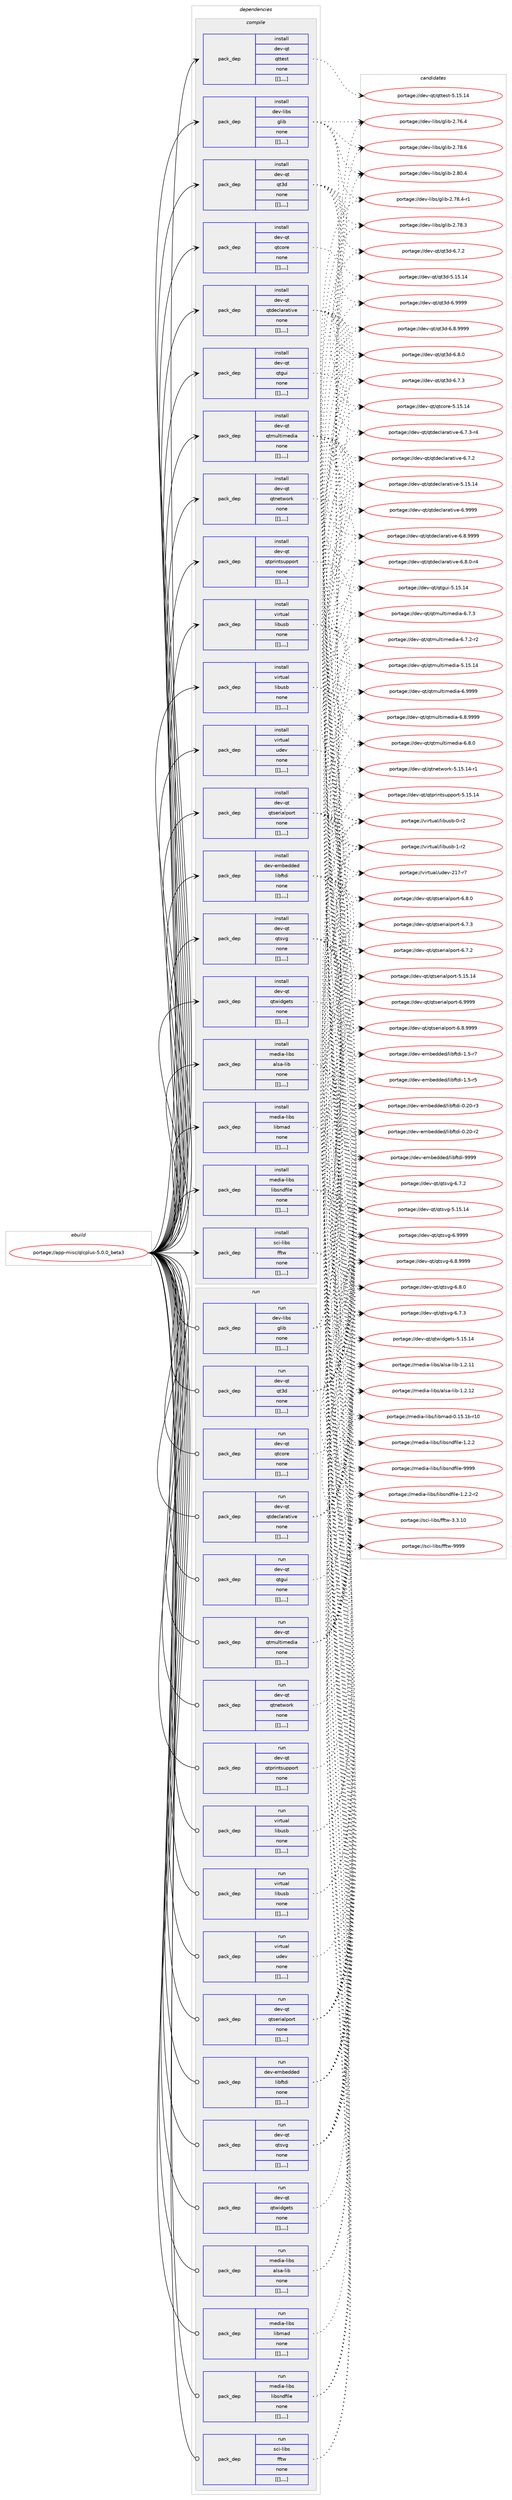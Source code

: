 digraph prolog {

# *************
# Graph options
# *************

newrank=true;
concentrate=true;
compound=true;
graph [rankdir=LR,fontname=Helvetica,fontsize=10,ranksep=1.5];#, ranksep=2.5, nodesep=0.2];
edge  [arrowhead=vee];
node  [fontname=Helvetica,fontsize=10];

# **********
# The ebuild
# **********

subgraph cluster_leftcol {
color=gray;
label=<<i>ebuild</i>>;
id [label="portage://app-misc/qlcplus-5.0.0_beta3", color=red, width=4, href="../app-misc/qlcplus-5.0.0_beta3.svg"];
}

# ****************
# The dependencies
# ****************

subgraph cluster_midcol {
color=gray;
label=<<i>dependencies</i>>;
subgraph cluster_compile {
fillcolor="#eeeeee";
style=filled;
label=<<i>compile</i>>;
subgraph pack31933 {
dependency46145 [label=<<TABLE BORDER="0" CELLBORDER="1" CELLSPACING="0" CELLPADDING="4" WIDTH="220"><TR><TD ROWSPAN="6" CELLPADDING="30">pack_dep</TD></TR><TR><TD WIDTH="110">install</TD></TR><TR><TD>dev-embedded</TD></TR><TR><TD>libftdi</TD></TR><TR><TD>none</TD></TR><TR><TD>[[],,,,]</TD></TR></TABLE>>, shape=none, color=blue];
}
id:e -> dependency46145:w [weight=20,style="solid",arrowhead="vee"];
subgraph pack32013 {
dependency46228 [label=<<TABLE BORDER="0" CELLBORDER="1" CELLSPACING="0" CELLPADDING="4" WIDTH="220"><TR><TD ROWSPAN="6" CELLPADDING="30">pack_dep</TD></TR><TR><TD WIDTH="110">install</TD></TR><TR><TD>dev-libs</TD></TR><TR><TD>glib</TD></TR><TR><TD>none</TD></TR><TR><TD>[[],,,,]</TD></TR></TABLE>>, shape=none, color=blue];
}
id:e -> dependency46228:w [weight=20,style="solid",arrowhead="vee"];
subgraph pack32019 {
dependency46248 [label=<<TABLE BORDER="0" CELLBORDER="1" CELLSPACING="0" CELLPADDING="4" WIDTH="220"><TR><TD ROWSPAN="6" CELLPADDING="30">pack_dep</TD></TR><TR><TD WIDTH="110">install</TD></TR><TR><TD>dev-qt</TD></TR><TR><TD>qt3d</TD></TR><TR><TD>none</TD></TR><TR><TD>[[],,,,]</TD></TR></TABLE>>, shape=none, color=blue];
}
id:e -> dependency46248:w [weight=20,style="solid",arrowhead="vee"];
subgraph pack32033 {
dependency46274 [label=<<TABLE BORDER="0" CELLBORDER="1" CELLSPACING="0" CELLPADDING="4" WIDTH="220"><TR><TD ROWSPAN="6" CELLPADDING="30">pack_dep</TD></TR><TR><TD WIDTH="110">install</TD></TR><TR><TD>dev-qt</TD></TR><TR><TD>qtcore</TD></TR><TR><TD>none</TD></TR><TR><TD>[[],,,,]</TD></TR></TABLE>>, shape=none, color=blue];
}
id:e -> dependency46274:w [weight=20,style="solid",arrowhead="vee"];
subgraph pack32058 {
dependency46297 [label=<<TABLE BORDER="0" CELLBORDER="1" CELLSPACING="0" CELLPADDING="4" WIDTH="220"><TR><TD ROWSPAN="6" CELLPADDING="30">pack_dep</TD></TR><TR><TD WIDTH="110">install</TD></TR><TR><TD>dev-qt</TD></TR><TR><TD>qtdeclarative</TD></TR><TR><TD>none</TD></TR><TR><TD>[[],,,,]</TD></TR></TABLE>>, shape=none, color=blue];
}
id:e -> dependency46297:w [weight=20,style="solid",arrowhead="vee"];
subgraph pack32070 {
dependency46301 [label=<<TABLE BORDER="0" CELLBORDER="1" CELLSPACING="0" CELLPADDING="4" WIDTH="220"><TR><TD ROWSPAN="6" CELLPADDING="30">pack_dep</TD></TR><TR><TD WIDTH="110">install</TD></TR><TR><TD>dev-qt</TD></TR><TR><TD>qtgui</TD></TR><TR><TD>none</TD></TR><TR><TD>[[],,,,]</TD></TR></TABLE>>, shape=none, color=blue];
}
id:e -> dependency46301:w [weight=20,style="solid",arrowhead="vee"];
subgraph pack32117 {
dependency46381 [label=<<TABLE BORDER="0" CELLBORDER="1" CELLSPACING="0" CELLPADDING="4" WIDTH="220"><TR><TD ROWSPAN="6" CELLPADDING="30">pack_dep</TD></TR><TR><TD WIDTH="110">install</TD></TR><TR><TD>dev-qt</TD></TR><TR><TD>qtmultimedia</TD></TR><TR><TD>none</TD></TR><TR><TD>[[],,,,]</TD></TR></TABLE>>, shape=none, color=blue];
}
id:e -> dependency46381:w [weight=20,style="solid",arrowhead="vee"];
subgraph pack32137 {
dependency46401 [label=<<TABLE BORDER="0" CELLBORDER="1" CELLSPACING="0" CELLPADDING="4" WIDTH="220"><TR><TD ROWSPAN="6" CELLPADDING="30">pack_dep</TD></TR><TR><TD WIDTH="110">install</TD></TR><TR><TD>dev-qt</TD></TR><TR><TD>qtnetwork</TD></TR><TR><TD>none</TD></TR><TR><TD>[[],,,,]</TD></TR></TABLE>>, shape=none, color=blue];
}
id:e -> dependency46401:w [weight=20,style="solid",arrowhead="vee"];
subgraph pack32139 {
dependency46438 [label=<<TABLE BORDER="0" CELLBORDER="1" CELLSPACING="0" CELLPADDING="4" WIDTH="220"><TR><TD ROWSPAN="6" CELLPADDING="30">pack_dep</TD></TR><TR><TD WIDTH="110">install</TD></TR><TR><TD>dev-qt</TD></TR><TR><TD>qtprintsupport</TD></TR><TR><TD>none</TD></TR><TR><TD>[[],,,,]</TD></TR></TABLE>>, shape=none, color=blue];
}
id:e -> dependency46438:w [weight=20,style="solid",arrowhead="vee"];
subgraph pack32174 {
dependency46482 [label=<<TABLE BORDER="0" CELLBORDER="1" CELLSPACING="0" CELLPADDING="4" WIDTH="220"><TR><TD ROWSPAN="6" CELLPADDING="30">pack_dep</TD></TR><TR><TD WIDTH="110">install</TD></TR><TR><TD>dev-qt</TD></TR><TR><TD>qtserialport</TD></TR><TR><TD>none</TD></TR><TR><TD>[[],,,,]</TD></TR></TABLE>>, shape=none, color=blue];
}
id:e -> dependency46482:w [weight=20,style="solid",arrowhead="vee"];
subgraph pack32211 {
dependency46504 [label=<<TABLE BORDER="0" CELLBORDER="1" CELLSPACING="0" CELLPADDING="4" WIDTH="220"><TR><TD ROWSPAN="6" CELLPADDING="30">pack_dep</TD></TR><TR><TD WIDTH="110">install</TD></TR><TR><TD>dev-qt</TD></TR><TR><TD>qtsvg</TD></TR><TR><TD>none</TD></TR><TR><TD>[[],,,,]</TD></TR></TABLE>>, shape=none, color=blue];
}
id:e -> dependency46504:w [weight=20,style="solid",arrowhead="vee"];
subgraph pack32214 {
dependency46526 [label=<<TABLE BORDER="0" CELLBORDER="1" CELLSPACING="0" CELLPADDING="4" WIDTH="220"><TR><TD ROWSPAN="6" CELLPADDING="30">pack_dep</TD></TR><TR><TD WIDTH="110">install</TD></TR><TR><TD>dev-qt</TD></TR><TR><TD>qttest</TD></TR><TR><TD>none</TD></TR><TR><TD>[[],,,,]</TD></TR></TABLE>>, shape=none, color=blue];
}
id:e -> dependency46526:w [weight=20,style="solid",arrowhead="vee"];
subgraph pack32225 {
dependency46530 [label=<<TABLE BORDER="0" CELLBORDER="1" CELLSPACING="0" CELLPADDING="4" WIDTH="220"><TR><TD ROWSPAN="6" CELLPADDING="30">pack_dep</TD></TR><TR><TD WIDTH="110">install</TD></TR><TR><TD>dev-qt</TD></TR><TR><TD>qtwidgets</TD></TR><TR><TD>none</TD></TR><TR><TD>[[],,,,]</TD></TR></TABLE>>, shape=none, color=blue];
}
id:e -> dependency46530:w [weight=20,style="solid",arrowhead="vee"];
subgraph pack32243 {
dependency46553 [label=<<TABLE BORDER="0" CELLBORDER="1" CELLSPACING="0" CELLPADDING="4" WIDTH="220"><TR><TD ROWSPAN="6" CELLPADDING="30">pack_dep</TD></TR><TR><TD WIDTH="110">install</TD></TR><TR><TD>media-libs</TD></TR><TR><TD>alsa-lib</TD></TR><TR><TD>none</TD></TR><TR><TD>[[],,,,]</TD></TR></TABLE>>, shape=none, color=blue];
}
id:e -> dependency46553:w [weight=20,style="solid",arrowhead="vee"];
subgraph pack32245 {
dependency46572 [label=<<TABLE BORDER="0" CELLBORDER="1" CELLSPACING="0" CELLPADDING="4" WIDTH="220"><TR><TD ROWSPAN="6" CELLPADDING="30">pack_dep</TD></TR><TR><TD WIDTH="110">install</TD></TR><TR><TD>media-libs</TD></TR><TR><TD>libmad</TD></TR><TR><TD>none</TD></TR><TR><TD>[[],,,,]</TD></TR></TABLE>>, shape=none, color=blue];
}
id:e -> dependency46572:w [weight=20,style="solid",arrowhead="vee"];
subgraph pack32263 {
dependency46577 [label=<<TABLE BORDER="0" CELLBORDER="1" CELLSPACING="0" CELLPADDING="4" WIDTH="220"><TR><TD ROWSPAN="6" CELLPADDING="30">pack_dep</TD></TR><TR><TD WIDTH="110">install</TD></TR><TR><TD>media-libs</TD></TR><TR><TD>libsndfile</TD></TR><TR><TD>none</TD></TR><TR><TD>[[],,,,]</TD></TR></TABLE>>, shape=none, color=blue];
}
id:e -> dependency46577:w [weight=20,style="solid",arrowhead="vee"];
subgraph pack32265 {
dependency46581 [label=<<TABLE BORDER="0" CELLBORDER="1" CELLSPACING="0" CELLPADDING="4" WIDTH="220"><TR><TD ROWSPAN="6" CELLPADDING="30">pack_dep</TD></TR><TR><TD WIDTH="110">install</TD></TR><TR><TD>sci-libs</TD></TR><TR><TD>fftw</TD></TR><TR><TD>none</TD></TR><TR><TD>[[],,,,]</TD></TR></TABLE>>, shape=none, color=blue];
}
id:e -> dependency46581:w [weight=20,style="solid",arrowhead="vee"];
subgraph pack32268 {
dependency46619 [label=<<TABLE BORDER="0" CELLBORDER="1" CELLSPACING="0" CELLPADDING="4" WIDTH="220"><TR><TD ROWSPAN="6" CELLPADDING="30">pack_dep</TD></TR><TR><TD WIDTH="110">install</TD></TR><TR><TD>virtual</TD></TR><TR><TD>libusb</TD></TR><TR><TD>none</TD></TR><TR><TD>[[],,,,]</TD></TR></TABLE>>, shape=none, color=blue];
}
id:e -> dependency46619:w [weight=20,style="solid",arrowhead="vee"];
subgraph pack32298 {
dependency46647 [label=<<TABLE BORDER="0" CELLBORDER="1" CELLSPACING="0" CELLPADDING="4" WIDTH="220"><TR><TD ROWSPAN="6" CELLPADDING="30">pack_dep</TD></TR><TR><TD WIDTH="110">install</TD></TR><TR><TD>virtual</TD></TR><TR><TD>libusb</TD></TR><TR><TD>none</TD></TR><TR><TD>[[],,,,]</TD></TR></TABLE>>, shape=none, color=blue];
}
id:e -> dependency46647:w [weight=20,style="solid",arrowhead="vee"];
subgraph pack32314 {
dependency46673 [label=<<TABLE BORDER="0" CELLBORDER="1" CELLSPACING="0" CELLPADDING="4" WIDTH="220"><TR><TD ROWSPAN="6" CELLPADDING="30">pack_dep</TD></TR><TR><TD WIDTH="110">install</TD></TR><TR><TD>virtual</TD></TR><TR><TD>udev</TD></TR><TR><TD>none</TD></TR><TR><TD>[[],,,,]</TD></TR></TABLE>>, shape=none, color=blue];
}
id:e -> dependency46673:w [weight=20,style="solid",arrowhead="vee"];
}
subgraph cluster_compileandrun {
fillcolor="#eeeeee";
style=filled;
label=<<i>compile and run</i>>;
}
subgraph cluster_run {
fillcolor="#eeeeee";
style=filled;
label=<<i>run</i>>;
subgraph pack32331 {
dependency46677 [label=<<TABLE BORDER="0" CELLBORDER="1" CELLSPACING="0" CELLPADDING="4" WIDTH="220"><TR><TD ROWSPAN="6" CELLPADDING="30">pack_dep</TD></TR><TR><TD WIDTH="110">run</TD></TR><TR><TD>dev-embedded</TD></TR><TR><TD>libftdi</TD></TR><TR><TD>none</TD></TR><TR><TD>[[],,,,]</TD></TR></TABLE>>, shape=none, color=blue];
}
id:e -> dependency46677:w [weight=20,style="solid",arrowhead="odot"];
subgraph pack32334 {
dependency46681 [label=<<TABLE BORDER="0" CELLBORDER="1" CELLSPACING="0" CELLPADDING="4" WIDTH="220"><TR><TD ROWSPAN="6" CELLPADDING="30">pack_dep</TD></TR><TR><TD WIDTH="110">run</TD></TR><TR><TD>dev-libs</TD></TR><TR><TD>glib</TD></TR><TR><TD>none</TD></TR><TR><TD>[[],,,,]</TD></TR></TABLE>>, shape=none, color=blue];
}
id:e -> dependency46681:w [weight=20,style="solid",arrowhead="odot"];
subgraph pack32337 {
dependency46712 [label=<<TABLE BORDER="0" CELLBORDER="1" CELLSPACING="0" CELLPADDING="4" WIDTH="220"><TR><TD ROWSPAN="6" CELLPADDING="30">pack_dep</TD></TR><TR><TD WIDTH="110">run</TD></TR><TR><TD>dev-qt</TD></TR><TR><TD>qt3d</TD></TR><TR><TD>none</TD></TR><TR><TD>[[],,,,]</TD></TR></TABLE>>, shape=none, color=blue];
}
id:e -> dependency46712:w [weight=20,style="solid",arrowhead="odot"];
subgraph pack32374 {
dependency46736 [label=<<TABLE BORDER="0" CELLBORDER="1" CELLSPACING="0" CELLPADDING="4" WIDTH="220"><TR><TD ROWSPAN="6" CELLPADDING="30">pack_dep</TD></TR><TR><TD WIDTH="110">run</TD></TR><TR><TD>dev-qt</TD></TR><TR><TD>qtcore</TD></TR><TR><TD>none</TD></TR><TR><TD>[[],,,,]</TD></TR></TABLE>>, shape=none, color=blue];
}
id:e -> dependency46736:w [weight=20,style="solid",arrowhead="odot"];
subgraph pack32378 {
dependency46777 [label=<<TABLE BORDER="0" CELLBORDER="1" CELLSPACING="0" CELLPADDING="4" WIDTH="220"><TR><TD ROWSPAN="6" CELLPADDING="30">pack_dep</TD></TR><TR><TD WIDTH="110">run</TD></TR><TR><TD>dev-qt</TD></TR><TR><TD>qtdeclarative</TD></TR><TR><TD>none</TD></TR><TR><TD>[[],,,,]</TD></TR></TABLE>>, shape=none, color=blue];
}
id:e -> dependency46777:w [weight=20,style="solid",arrowhead="odot"];
subgraph pack32428 {
dependency46812 [label=<<TABLE BORDER="0" CELLBORDER="1" CELLSPACING="0" CELLPADDING="4" WIDTH="220"><TR><TD ROWSPAN="6" CELLPADDING="30">pack_dep</TD></TR><TR><TD WIDTH="110">run</TD></TR><TR><TD>dev-qt</TD></TR><TR><TD>qtgui</TD></TR><TR><TD>none</TD></TR><TR><TD>[[],,,,]</TD></TR></TABLE>>, shape=none, color=blue];
}
id:e -> dependency46812:w [weight=20,style="solid",arrowhead="odot"];
subgraph pack32435 {
dependency46819 [label=<<TABLE BORDER="0" CELLBORDER="1" CELLSPACING="0" CELLPADDING="4" WIDTH="220"><TR><TD ROWSPAN="6" CELLPADDING="30">pack_dep</TD></TR><TR><TD WIDTH="110">run</TD></TR><TR><TD>dev-qt</TD></TR><TR><TD>qtmultimedia</TD></TR><TR><TD>none</TD></TR><TR><TD>[[],,,,]</TD></TR></TABLE>>, shape=none, color=blue];
}
id:e -> dependency46819:w [weight=20,style="solid",arrowhead="odot"];
subgraph pack32489 {
dependency46897 [label=<<TABLE BORDER="0" CELLBORDER="1" CELLSPACING="0" CELLPADDING="4" WIDTH="220"><TR><TD ROWSPAN="6" CELLPADDING="30">pack_dep</TD></TR><TR><TD WIDTH="110">run</TD></TR><TR><TD>dev-qt</TD></TR><TR><TD>qtnetwork</TD></TR><TR><TD>none</TD></TR><TR><TD>[[],,,,]</TD></TR></TABLE>>, shape=none, color=blue];
}
id:e -> dependency46897:w [weight=20,style="solid",arrowhead="odot"];
subgraph pack32517 {
dependency46955 [label=<<TABLE BORDER="0" CELLBORDER="1" CELLSPACING="0" CELLPADDING="4" WIDTH="220"><TR><TD ROWSPAN="6" CELLPADDING="30">pack_dep</TD></TR><TR><TD WIDTH="110">run</TD></TR><TR><TD>dev-qt</TD></TR><TR><TD>qtprintsupport</TD></TR><TR><TD>none</TD></TR><TR><TD>[[],,,,]</TD></TR></TABLE>>, shape=none, color=blue];
}
id:e -> dependency46955:w [weight=20,style="solid",arrowhead="odot"];
subgraph pack32551 {
dependency46983 [label=<<TABLE BORDER="0" CELLBORDER="1" CELLSPACING="0" CELLPADDING="4" WIDTH="220"><TR><TD ROWSPAN="6" CELLPADDING="30">pack_dep</TD></TR><TR><TD WIDTH="110">run</TD></TR><TR><TD>dev-qt</TD></TR><TR><TD>qtserialport</TD></TR><TR><TD>none</TD></TR><TR><TD>[[],,,,]</TD></TR></TABLE>>, shape=none, color=blue];
}
id:e -> dependency46983:w [weight=20,style="solid",arrowhead="odot"];
subgraph pack32555 {
dependency47024 [label=<<TABLE BORDER="0" CELLBORDER="1" CELLSPACING="0" CELLPADDING="4" WIDTH="220"><TR><TD ROWSPAN="6" CELLPADDING="30">pack_dep</TD></TR><TR><TD WIDTH="110">run</TD></TR><TR><TD>dev-qt</TD></TR><TR><TD>qtsvg</TD></TR><TR><TD>none</TD></TR><TR><TD>[[],,,,]</TD></TR></TABLE>>, shape=none, color=blue];
}
id:e -> dependency47024:w [weight=20,style="solid",arrowhead="odot"];
subgraph pack32593 {
dependency47047 [label=<<TABLE BORDER="0" CELLBORDER="1" CELLSPACING="0" CELLPADDING="4" WIDTH="220"><TR><TD ROWSPAN="6" CELLPADDING="30">pack_dep</TD></TR><TR><TD WIDTH="110">run</TD></TR><TR><TD>dev-qt</TD></TR><TR><TD>qtwidgets</TD></TR><TR><TD>none</TD></TR><TR><TD>[[],,,,]</TD></TR></TABLE>>, shape=none, color=blue];
}
id:e -> dependency47047:w [weight=20,style="solid",arrowhead="odot"];
subgraph pack32595 {
dependency47049 [label=<<TABLE BORDER="0" CELLBORDER="1" CELLSPACING="0" CELLPADDING="4" WIDTH="220"><TR><TD ROWSPAN="6" CELLPADDING="30">pack_dep</TD></TR><TR><TD WIDTH="110">run</TD></TR><TR><TD>media-libs</TD></TR><TR><TD>alsa-lib</TD></TR><TR><TD>none</TD></TR><TR><TD>[[],,,,]</TD></TR></TABLE>>, shape=none, color=blue];
}
id:e -> dependency47049:w [weight=20,style="solid",arrowhead="odot"];
subgraph pack32596 {
dependency47052 [label=<<TABLE BORDER="0" CELLBORDER="1" CELLSPACING="0" CELLPADDING="4" WIDTH="220"><TR><TD ROWSPAN="6" CELLPADDING="30">pack_dep</TD></TR><TR><TD WIDTH="110">run</TD></TR><TR><TD>media-libs</TD></TR><TR><TD>libmad</TD></TR><TR><TD>none</TD></TR><TR><TD>[[],,,,]</TD></TR></TABLE>>, shape=none, color=blue];
}
id:e -> dependency47052:w [weight=20,style="solid",arrowhead="odot"];
subgraph pack32608 {
dependency47065 [label=<<TABLE BORDER="0" CELLBORDER="1" CELLSPACING="0" CELLPADDING="4" WIDTH="220"><TR><TD ROWSPAN="6" CELLPADDING="30">pack_dep</TD></TR><TR><TD WIDTH="110">run</TD></TR><TR><TD>media-libs</TD></TR><TR><TD>libsndfile</TD></TR><TR><TD>none</TD></TR><TR><TD>[[],,,,]</TD></TR></TABLE>>, shape=none, color=blue];
}
id:e -> dependency47065:w [weight=20,style="solid",arrowhead="odot"];
subgraph pack32611 {
dependency47078 [label=<<TABLE BORDER="0" CELLBORDER="1" CELLSPACING="0" CELLPADDING="4" WIDTH="220"><TR><TD ROWSPAN="6" CELLPADDING="30">pack_dep</TD></TR><TR><TD WIDTH="110">run</TD></TR><TR><TD>sci-libs</TD></TR><TR><TD>fftw</TD></TR><TR><TD>none</TD></TR><TR><TD>[[],,,,]</TD></TR></TABLE>>, shape=none, color=blue];
}
id:e -> dependency47078:w [weight=20,style="solid",arrowhead="odot"];
subgraph pack32623 {
dependency47094 [label=<<TABLE BORDER="0" CELLBORDER="1" CELLSPACING="0" CELLPADDING="4" WIDTH="220"><TR><TD ROWSPAN="6" CELLPADDING="30">pack_dep</TD></TR><TR><TD WIDTH="110">run</TD></TR><TR><TD>virtual</TD></TR><TR><TD>libusb</TD></TR><TR><TD>none</TD></TR><TR><TD>[[],,,,]</TD></TR></TABLE>>, shape=none, color=blue];
}
id:e -> dependency47094:w [weight=20,style="solid",arrowhead="odot"];
subgraph pack32647 {
dependency47119 [label=<<TABLE BORDER="0" CELLBORDER="1" CELLSPACING="0" CELLPADDING="4" WIDTH="220"><TR><TD ROWSPAN="6" CELLPADDING="30">pack_dep</TD></TR><TR><TD WIDTH="110">run</TD></TR><TR><TD>virtual</TD></TR><TR><TD>libusb</TD></TR><TR><TD>none</TD></TR><TR><TD>[[],,,,]</TD></TR></TABLE>>, shape=none, color=blue];
}
id:e -> dependency47119:w [weight=20,style="solid",arrowhead="odot"];
subgraph pack32684 {
dependency47166 [label=<<TABLE BORDER="0" CELLBORDER="1" CELLSPACING="0" CELLPADDING="4" WIDTH="220"><TR><TD ROWSPAN="6" CELLPADDING="30">pack_dep</TD></TR><TR><TD WIDTH="110">run</TD></TR><TR><TD>virtual</TD></TR><TR><TD>udev</TD></TR><TR><TD>none</TD></TR><TR><TD>[[],,,,]</TD></TR></TABLE>>, shape=none, color=blue];
}
id:e -> dependency47166:w [weight=20,style="solid",arrowhead="odot"];
}
}

# **************
# The candidates
# **************

subgraph cluster_choices {
rank=same;
color=gray;
label=<<i>candidates</i>>;

subgraph choice31415 {
color=black;
nodesep=1;
choice100101118451011099810110010010110047108105981021161001054557575757 [label="portage://dev-embedded/libftdi-9999", color=red, width=4,href="../dev-embedded/libftdi-9999.svg"];
choice10010111845101109981011001001011004710810598102116100105454946534511455 [label="portage://dev-embedded/libftdi-1.5-r7", color=red, width=4,href="../dev-embedded/libftdi-1.5-r7.svg"];
choice10010111845101109981011001001011004710810598102116100105454946534511453 [label="portage://dev-embedded/libftdi-1.5-r5", color=red, width=4,href="../dev-embedded/libftdi-1.5-r5.svg"];
choice1001011184510110998101100100101100471081059810211610010545484650484511451 [label="portage://dev-embedded/libftdi-0.20-r3", color=red, width=4,href="../dev-embedded/libftdi-0.20-r3.svg"];
choice1001011184510110998101100100101100471081059810211610010545484650484511450 [label="portage://dev-embedded/libftdi-0.20-r2", color=red, width=4,href="../dev-embedded/libftdi-0.20-r2.svg"];
dependency46145:e -> choice100101118451011099810110010010110047108105981021161001054557575757:w [style=dotted,weight="100"];
dependency46145:e -> choice10010111845101109981011001001011004710810598102116100105454946534511455:w [style=dotted,weight="100"];
dependency46145:e -> choice10010111845101109981011001001011004710810598102116100105454946534511453:w [style=dotted,weight="100"];
dependency46145:e -> choice1001011184510110998101100100101100471081059810211610010545484650484511451:w [style=dotted,weight="100"];
dependency46145:e -> choice1001011184510110998101100100101100471081059810211610010545484650484511450:w [style=dotted,weight="100"];
}
subgraph choice31509 {
color=black;
nodesep=1;
choice1001011184510810598115471031081059845504656484652 [label="portage://dev-libs/glib-2.80.4", color=red, width=4,href="../dev-libs/glib-2.80.4.svg"];
choice1001011184510810598115471031081059845504655564654 [label="portage://dev-libs/glib-2.78.6", color=red, width=4,href="../dev-libs/glib-2.78.6.svg"];
choice10010111845108105981154710310810598455046555646524511449 [label="portage://dev-libs/glib-2.78.4-r1", color=red, width=4,href="../dev-libs/glib-2.78.4-r1.svg"];
choice1001011184510810598115471031081059845504655564651 [label="portage://dev-libs/glib-2.78.3", color=red, width=4,href="../dev-libs/glib-2.78.3.svg"];
choice1001011184510810598115471031081059845504655544652 [label="portage://dev-libs/glib-2.76.4", color=red, width=4,href="../dev-libs/glib-2.76.4.svg"];
dependency46228:e -> choice1001011184510810598115471031081059845504656484652:w [style=dotted,weight="100"];
dependency46228:e -> choice1001011184510810598115471031081059845504655564654:w [style=dotted,weight="100"];
dependency46228:e -> choice10010111845108105981154710310810598455046555646524511449:w [style=dotted,weight="100"];
dependency46228:e -> choice1001011184510810598115471031081059845504655564651:w [style=dotted,weight="100"];
dependency46228:e -> choice1001011184510810598115471031081059845504655544652:w [style=dotted,weight="100"];
}
subgraph choice31527 {
color=black;
nodesep=1;
choice10010111845113116471131165110045544657575757 [label="portage://dev-qt/qt3d-6.9999", color=red, width=4,href="../dev-qt/qt3d-6.9999.svg"];
choice100101118451131164711311651100455446564657575757 [label="portage://dev-qt/qt3d-6.8.9999", color=red, width=4,href="../dev-qt/qt3d-6.8.9999.svg"];
choice100101118451131164711311651100455446564648 [label="portage://dev-qt/qt3d-6.8.0", color=red, width=4,href="../dev-qt/qt3d-6.8.0.svg"];
choice100101118451131164711311651100455446554651 [label="portage://dev-qt/qt3d-6.7.3", color=red, width=4,href="../dev-qt/qt3d-6.7.3.svg"];
choice100101118451131164711311651100455446554650 [label="portage://dev-qt/qt3d-6.7.2", color=red, width=4,href="../dev-qt/qt3d-6.7.2.svg"];
choice1001011184511311647113116511004553464953464952 [label="portage://dev-qt/qt3d-5.15.14", color=red, width=4,href="../dev-qt/qt3d-5.15.14.svg"];
dependency46248:e -> choice10010111845113116471131165110045544657575757:w [style=dotted,weight="100"];
dependency46248:e -> choice100101118451131164711311651100455446564657575757:w [style=dotted,weight="100"];
dependency46248:e -> choice100101118451131164711311651100455446564648:w [style=dotted,weight="100"];
dependency46248:e -> choice100101118451131164711311651100455446554651:w [style=dotted,weight="100"];
dependency46248:e -> choice100101118451131164711311651100455446554650:w [style=dotted,weight="100"];
dependency46248:e -> choice1001011184511311647113116511004553464953464952:w [style=dotted,weight="100"];
}
subgraph choice31553 {
color=black;
nodesep=1;
choice1001011184511311647113116991111141014553464953464952 [label="portage://dev-qt/qtcore-5.15.14", color=red, width=4,href="../dev-qt/qtcore-5.15.14.svg"];
dependency46274:e -> choice1001011184511311647113116991111141014553464953464952:w [style=dotted,weight="100"];
}
subgraph choice31602 {
color=black;
nodesep=1;
choice100101118451131164711311610010199108971149711610511810145544657575757 [label="portage://dev-qt/qtdeclarative-6.9999", color=red, width=4,href="../dev-qt/qtdeclarative-6.9999.svg"];
choice1001011184511311647113116100101991089711497116105118101455446564657575757 [label="portage://dev-qt/qtdeclarative-6.8.9999", color=red, width=4,href="../dev-qt/qtdeclarative-6.8.9999.svg"];
choice10010111845113116471131161001019910897114971161051181014554465646484511452 [label="portage://dev-qt/qtdeclarative-6.8.0-r4", color=red, width=4,href="../dev-qt/qtdeclarative-6.8.0-r4.svg"];
choice10010111845113116471131161001019910897114971161051181014554465546514511452 [label="portage://dev-qt/qtdeclarative-6.7.3-r4", color=red, width=4,href="../dev-qt/qtdeclarative-6.7.3-r4.svg"];
choice1001011184511311647113116100101991089711497116105118101455446554650 [label="portage://dev-qt/qtdeclarative-6.7.2", color=red, width=4,href="../dev-qt/qtdeclarative-6.7.2.svg"];
choice10010111845113116471131161001019910897114971161051181014553464953464952 [label="portage://dev-qt/qtdeclarative-5.15.14", color=red, width=4,href="../dev-qt/qtdeclarative-5.15.14.svg"];
dependency46297:e -> choice100101118451131164711311610010199108971149711610511810145544657575757:w [style=dotted,weight="100"];
dependency46297:e -> choice1001011184511311647113116100101991089711497116105118101455446564657575757:w [style=dotted,weight="100"];
dependency46297:e -> choice10010111845113116471131161001019910897114971161051181014554465646484511452:w [style=dotted,weight="100"];
dependency46297:e -> choice10010111845113116471131161001019910897114971161051181014554465546514511452:w [style=dotted,weight="100"];
dependency46297:e -> choice1001011184511311647113116100101991089711497116105118101455446554650:w [style=dotted,weight="100"];
dependency46297:e -> choice10010111845113116471131161001019910897114971161051181014553464953464952:w [style=dotted,weight="100"];
}
subgraph choice31606 {
color=black;
nodesep=1;
choice10010111845113116471131161031171054553464953464952 [label="portage://dev-qt/qtgui-5.15.14", color=red, width=4,href="../dev-qt/qtgui-5.15.14.svg"];
dependency46301:e -> choice10010111845113116471131161031171054553464953464952:w [style=dotted,weight="100"];
}
subgraph choice31609 {
color=black;
nodesep=1;
choice10010111845113116471131161091171081161051091011001059745544657575757 [label="portage://dev-qt/qtmultimedia-6.9999", color=red, width=4,href="../dev-qt/qtmultimedia-6.9999.svg"];
choice100101118451131164711311610911710811610510910110010597455446564657575757 [label="portage://dev-qt/qtmultimedia-6.8.9999", color=red, width=4,href="../dev-qt/qtmultimedia-6.8.9999.svg"];
choice100101118451131164711311610911710811610510910110010597455446564648 [label="portage://dev-qt/qtmultimedia-6.8.0", color=red, width=4,href="../dev-qt/qtmultimedia-6.8.0.svg"];
choice100101118451131164711311610911710811610510910110010597455446554651 [label="portage://dev-qt/qtmultimedia-6.7.3", color=red, width=4,href="../dev-qt/qtmultimedia-6.7.3.svg"];
choice1001011184511311647113116109117108116105109101100105974554465546504511450 [label="portage://dev-qt/qtmultimedia-6.7.2-r2", color=red, width=4,href="../dev-qt/qtmultimedia-6.7.2-r2.svg"];
choice1001011184511311647113116109117108116105109101100105974553464953464952 [label="portage://dev-qt/qtmultimedia-5.15.14", color=red, width=4,href="../dev-qt/qtmultimedia-5.15.14.svg"];
dependency46381:e -> choice10010111845113116471131161091171081161051091011001059745544657575757:w [style=dotted,weight="100"];
dependency46381:e -> choice100101118451131164711311610911710811610510910110010597455446564657575757:w [style=dotted,weight="100"];
dependency46381:e -> choice100101118451131164711311610911710811610510910110010597455446564648:w [style=dotted,weight="100"];
dependency46381:e -> choice100101118451131164711311610911710811610510910110010597455446554651:w [style=dotted,weight="100"];
dependency46381:e -> choice1001011184511311647113116109117108116105109101100105974554465546504511450:w [style=dotted,weight="100"];
dependency46381:e -> choice1001011184511311647113116109117108116105109101100105974553464953464952:w [style=dotted,weight="100"];
}
subgraph choice31698 {
color=black;
nodesep=1;
choice100101118451131164711311611010111611911111410745534649534649524511449 [label="portage://dev-qt/qtnetwork-5.15.14-r1", color=red, width=4,href="../dev-qt/qtnetwork-5.15.14-r1.svg"];
dependency46401:e -> choice100101118451131164711311611010111611911111410745534649534649524511449:w [style=dotted,weight="100"];
}
subgraph choice31737 {
color=black;
nodesep=1;
choice10010111845113116471131161121141051101161151171121121111141164553464953464952 [label="portage://dev-qt/qtprintsupport-5.15.14", color=red, width=4,href="../dev-qt/qtprintsupport-5.15.14.svg"];
dependency46438:e -> choice10010111845113116471131161121141051101161151171121121111141164553464953464952:w [style=dotted,weight="100"];
}
subgraph choice31752 {
color=black;
nodesep=1;
choice10010111845113116471131161151011141059710811211111411645544657575757 [label="portage://dev-qt/qtserialport-6.9999", color=red, width=4,href="../dev-qt/qtserialport-6.9999.svg"];
choice100101118451131164711311611510111410597108112111114116455446564657575757 [label="portage://dev-qt/qtserialport-6.8.9999", color=red, width=4,href="../dev-qt/qtserialport-6.8.9999.svg"];
choice100101118451131164711311611510111410597108112111114116455446564648 [label="portage://dev-qt/qtserialport-6.8.0", color=red, width=4,href="../dev-qt/qtserialport-6.8.0.svg"];
choice100101118451131164711311611510111410597108112111114116455446554651 [label="portage://dev-qt/qtserialport-6.7.3", color=red, width=4,href="../dev-qt/qtserialport-6.7.3.svg"];
choice100101118451131164711311611510111410597108112111114116455446554650 [label="portage://dev-qt/qtserialport-6.7.2", color=red, width=4,href="../dev-qt/qtserialport-6.7.2.svg"];
choice1001011184511311647113116115101114105971081121111141164553464953464952 [label="portage://dev-qt/qtserialport-5.15.14", color=red, width=4,href="../dev-qt/qtserialport-5.15.14.svg"];
dependency46482:e -> choice10010111845113116471131161151011141059710811211111411645544657575757:w [style=dotted,weight="100"];
dependency46482:e -> choice100101118451131164711311611510111410597108112111114116455446564657575757:w [style=dotted,weight="100"];
dependency46482:e -> choice100101118451131164711311611510111410597108112111114116455446564648:w [style=dotted,weight="100"];
dependency46482:e -> choice100101118451131164711311611510111410597108112111114116455446554651:w [style=dotted,weight="100"];
dependency46482:e -> choice100101118451131164711311611510111410597108112111114116455446554650:w [style=dotted,weight="100"];
dependency46482:e -> choice1001011184511311647113116115101114105971081121111141164553464953464952:w [style=dotted,weight="100"];
}
subgraph choice31774 {
color=black;
nodesep=1;
choice100101118451131164711311611511810345544657575757 [label="portage://dev-qt/qtsvg-6.9999", color=red, width=4,href="../dev-qt/qtsvg-6.9999.svg"];
choice1001011184511311647113116115118103455446564657575757 [label="portage://dev-qt/qtsvg-6.8.9999", color=red, width=4,href="../dev-qt/qtsvg-6.8.9999.svg"];
choice1001011184511311647113116115118103455446564648 [label="portage://dev-qt/qtsvg-6.8.0", color=red, width=4,href="../dev-qt/qtsvg-6.8.0.svg"];
choice1001011184511311647113116115118103455446554651 [label="portage://dev-qt/qtsvg-6.7.3", color=red, width=4,href="../dev-qt/qtsvg-6.7.3.svg"];
choice1001011184511311647113116115118103455446554650 [label="portage://dev-qt/qtsvg-6.7.2", color=red, width=4,href="../dev-qt/qtsvg-6.7.2.svg"];
choice10010111845113116471131161151181034553464953464952 [label="portage://dev-qt/qtsvg-5.15.14", color=red, width=4,href="../dev-qt/qtsvg-5.15.14.svg"];
dependency46504:e -> choice100101118451131164711311611511810345544657575757:w [style=dotted,weight="100"];
dependency46504:e -> choice1001011184511311647113116115118103455446564657575757:w [style=dotted,weight="100"];
dependency46504:e -> choice1001011184511311647113116115118103455446564648:w [style=dotted,weight="100"];
dependency46504:e -> choice1001011184511311647113116115118103455446554651:w [style=dotted,weight="100"];
dependency46504:e -> choice1001011184511311647113116115118103455446554650:w [style=dotted,weight="100"];
dependency46504:e -> choice10010111845113116471131161151181034553464953464952:w [style=dotted,weight="100"];
}
subgraph choice31852 {
color=black;
nodesep=1;
choice10010111845113116471131161161011151164553464953464952 [label="portage://dev-qt/qttest-5.15.14", color=red, width=4,href="../dev-qt/qttest-5.15.14.svg"];
dependency46526:e -> choice10010111845113116471131161161011151164553464953464952:w [style=dotted,weight="100"];
}
subgraph choice31855 {
color=black;
nodesep=1;
choice10010111845113116471131161191051001031011161154553464953464952 [label="portage://dev-qt/qtwidgets-5.15.14", color=red, width=4,href="../dev-qt/qtwidgets-5.15.14.svg"];
dependency46530:e -> choice10010111845113116471131161191051001031011161154553464953464952:w [style=dotted,weight="100"];
}
subgraph choice31937 {
color=black;
nodesep=1;
choice109101100105974510810598115479710811597451081059845494650464950 [label="portage://media-libs/alsa-lib-1.2.12", color=red, width=4,href="../media-libs/alsa-lib-1.2.12.svg"];
choice109101100105974510810598115479710811597451081059845494650464949 [label="portage://media-libs/alsa-lib-1.2.11", color=red, width=4,href="../media-libs/alsa-lib-1.2.11.svg"];
dependency46553:e -> choice109101100105974510810598115479710811597451081059845494650464950:w [style=dotted,weight="100"];
dependency46553:e -> choice109101100105974510810598115479710811597451081059845494650464949:w [style=dotted,weight="100"];
}
subgraph choice32001 {
color=black;
nodesep=1;
choice1091011001059745108105981154710810598109971004548464953464998451144948 [label="portage://media-libs/libmad-0.15.1b-r10", color=red, width=4,href="../media-libs/libmad-0.15.1b-r10.svg"];
dependency46572:e -> choice1091011001059745108105981154710810598109971004548464953464998451144948:w [style=dotted,weight="100"];
}
subgraph choice32020 {
color=black;
nodesep=1;
choice10910110010597451081059811547108105981151101001021051081014557575757 [label="portage://media-libs/libsndfile-9999", color=red, width=4,href="../media-libs/libsndfile-9999.svg"];
choice10910110010597451081059811547108105981151101001021051081014549465046504511450 [label="portage://media-libs/libsndfile-1.2.2-r2", color=red, width=4,href="../media-libs/libsndfile-1.2.2-r2.svg"];
choice1091011001059745108105981154710810598115110100102105108101454946504650 [label="portage://media-libs/libsndfile-1.2.2", color=red, width=4,href="../media-libs/libsndfile-1.2.2.svg"];
dependency46577:e -> choice10910110010597451081059811547108105981151101001021051081014557575757:w [style=dotted,weight="100"];
dependency46577:e -> choice10910110010597451081059811547108105981151101001021051081014549465046504511450:w [style=dotted,weight="100"];
dependency46577:e -> choice1091011001059745108105981154710810598115110100102105108101454946504650:w [style=dotted,weight="100"];
}
subgraph choice32024 {
color=black;
nodesep=1;
choice115991054510810598115471021021161194557575757 [label="portage://sci-libs/fftw-9999", color=red, width=4,href="../sci-libs/fftw-9999.svg"];
choice1159910545108105981154710210211611945514651464948 [label="portage://sci-libs/fftw-3.3.10", color=red, width=4,href="../sci-libs/fftw-3.3.10.svg"];
dependency46581:e -> choice115991054510810598115471021021161194557575757:w [style=dotted,weight="100"];
dependency46581:e -> choice1159910545108105981154710210211611945514651464948:w [style=dotted,weight="100"];
}
subgraph choice32029 {
color=black;
nodesep=1;
choice1181051141161179710847108105981171159845494511450 [label="portage://virtual/libusb-1-r2", color=red, width=4,href="../virtual/libusb-1-r2.svg"];
choice1181051141161179710847108105981171159845484511450 [label="portage://virtual/libusb-0-r2", color=red, width=4,href="../virtual/libusb-0-r2.svg"];
dependency46619:e -> choice1181051141161179710847108105981171159845494511450:w [style=dotted,weight="100"];
dependency46619:e -> choice1181051141161179710847108105981171159845484511450:w [style=dotted,weight="100"];
}
subgraph choice32109 {
color=black;
nodesep=1;
choice1181051141161179710847108105981171159845494511450 [label="portage://virtual/libusb-1-r2", color=red, width=4,href="../virtual/libusb-1-r2.svg"];
choice1181051141161179710847108105981171159845484511450 [label="portage://virtual/libusb-0-r2", color=red, width=4,href="../virtual/libusb-0-r2.svg"];
dependency46647:e -> choice1181051141161179710847108105981171159845494511450:w [style=dotted,weight="100"];
dependency46647:e -> choice1181051141161179710847108105981171159845484511450:w [style=dotted,weight="100"];
}
subgraph choice32114 {
color=black;
nodesep=1;
choice1181051141161179710847117100101118455049554511455 [label="portage://virtual/udev-217-r7", color=red, width=4,href="../virtual/udev-217-r7.svg"];
dependency46673:e -> choice1181051141161179710847117100101118455049554511455:w [style=dotted,weight="100"];
}
subgraph choice32128 {
color=black;
nodesep=1;
choice100101118451011099810110010010110047108105981021161001054557575757 [label="portage://dev-embedded/libftdi-9999", color=red, width=4,href="../dev-embedded/libftdi-9999.svg"];
choice10010111845101109981011001001011004710810598102116100105454946534511455 [label="portage://dev-embedded/libftdi-1.5-r7", color=red, width=4,href="../dev-embedded/libftdi-1.5-r7.svg"];
choice10010111845101109981011001001011004710810598102116100105454946534511453 [label="portage://dev-embedded/libftdi-1.5-r5", color=red, width=4,href="../dev-embedded/libftdi-1.5-r5.svg"];
choice1001011184510110998101100100101100471081059810211610010545484650484511451 [label="portage://dev-embedded/libftdi-0.20-r3", color=red, width=4,href="../dev-embedded/libftdi-0.20-r3.svg"];
choice1001011184510110998101100100101100471081059810211610010545484650484511450 [label="portage://dev-embedded/libftdi-0.20-r2", color=red, width=4,href="../dev-embedded/libftdi-0.20-r2.svg"];
dependency46677:e -> choice100101118451011099810110010010110047108105981021161001054557575757:w [style=dotted,weight="100"];
dependency46677:e -> choice10010111845101109981011001001011004710810598102116100105454946534511455:w [style=dotted,weight="100"];
dependency46677:e -> choice10010111845101109981011001001011004710810598102116100105454946534511453:w [style=dotted,weight="100"];
dependency46677:e -> choice1001011184510110998101100100101100471081059810211610010545484650484511451:w [style=dotted,weight="100"];
dependency46677:e -> choice1001011184510110998101100100101100471081059810211610010545484650484511450:w [style=dotted,weight="100"];
}
subgraph choice32137 {
color=black;
nodesep=1;
choice1001011184510810598115471031081059845504656484652 [label="portage://dev-libs/glib-2.80.4", color=red, width=4,href="../dev-libs/glib-2.80.4.svg"];
choice1001011184510810598115471031081059845504655564654 [label="portage://dev-libs/glib-2.78.6", color=red, width=4,href="../dev-libs/glib-2.78.6.svg"];
choice10010111845108105981154710310810598455046555646524511449 [label="portage://dev-libs/glib-2.78.4-r1", color=red, width=4,href="../dev-libs/glib-2.78.4-r1.svg"];
choice1001011184510810598115471031081059845504655564651 [label="portage://dev-libs/glib-2.78.3", color=red, width=4,href="../dev-libs/glib-2.78.3.svg"];
choice1001011184510810598115471031081059845504655544652 [label="portage://dev-libs/glib-2.76.4", color=red, width=4,href="../dev-libs/glib-2.76.4.svg"];
dependency46681:e -> choice1001011184510810598115471031081059845504656484652:w [style=dotted,weight="100"];
dependency46681:e -> choice1001011184510810598115471031081059845504655564654:w [style=dotted,weight="100"];
dependency46681:e -> choice10010111845108105981154710310810598455046555646524511449:w [style=dotted,weight="100"];
dependency46681:e -> choice1001011184510810598115471031081059845504655564651:w [style=dotted,weight="100"];
dependency46681:e -> choice1001011184510810598115471031081059845504655544652:w [style=dotted,weight="100"];
}
subgraph choice32142 {
color=black;
nodesep=1;
choice10010111845113116471131165110045544657575757 [label="portage://dev-qt/qt3d-6.9999", color=red, width=4,href="../dev-qt/qt3d-6.9999.svg"];
choice100101118451131164711311651100455446564657575757 [label="portage://dev-qt/qt3d-6.8.9999", color=red, width=4,href="../dev-qt/qt3d-6.8.9999.svg"];
choice100101118451131164711311651100455446564648 [label="portage://dev-qt/qt3d-6.8.0", color=red, width=4,href="../dev-qt/qt3d-6.8.0.svg"];
choice100101118451131164711311651100455446554651 [label="portage://dev-qt/qt3d-6.7.3", color=red, width=4,href="../dev-qt/qt3d-6.7.3.svg"];
choice100101118451131164711311651100455446554650 [label="portage://dev-qt/qt3d-6.7.2", color=red, width=4,href="../dev-qt/qt3d-6.7.2.svg"];
choice1001011184511311647113116511004553464953464952 [label="portage://dev-qt/qt3d-5.15.14", color=red, width=4,href="../dev-qt/qt3d-5.15.14.svg"];
dependency46712:e -> choice10010111845113116471131165110045544657575757:w [style=dotted,weight="100"];
dependency46712:e -> choice100101118451131164711311651100455446564657575757:w [style=dotted,weight="100"];
dependency46712:e -> choice100101118451131164711311651100455446564648:w [style=dotted,weight="100"];
dependency46712:e -> choice100101118451131164711311651100455446554651:w [style=dotted,weight="100"];
dependency46712:e -> choice100101118451131164711311651100455446554650:w [style=dotted,weight="100"];
dependency46712:e -> choice1001011184511311647113116511004553464953464952:w [style=dotted,weight="100"];
}
subgraph choice32146 {
color=black;
nodesep=1;
choice1001011184511311647113116991111141014553464953464952 [label="portage://dev-qt/qtcore-5.15.14", color=red, width=4,href="../dev-qt/qtcore-5.15.14.svg"];
dependency46736:e -> choice1001011184511311647113116991111141014553464953464952:w [style=dotted,weight="100"];
}
subgraph choice32148 {
color=black;
nodesep=1;
choice100101118451131164711311610010199108971149711610511810145544657575757 [label="portage://dev-qt/qtdeclarative-6.9999", color=red, width=4,href="../dev-qt/qtdeclarative-6.9999.svg"];
choice1001011184511311647113116100101991089711497116105118101455446564657575757 [label="portage://dev-qt/qtdeclarative-6.8.9999", color=red, width=4,href="../dev-qt/qtdeclarative-6.8.9999.svg"];
choice10010111845113116471131161001019910897114971161051181014554465646484511452 [label="portage://dev-qt/qtdeclarative-6.8.0-r4", color=red, width=4,href="../dev-qt/qtdeclarative-6.8.0-r4.svg"];
choice10010111845113116471131161001019910897114971161051181014554465546514511452 [label="portage://dev-qt/qtdeclarative-6.7.3-r4", color=red, width=4,href="../dev-qt/qtdeclarative-6.7.3-r4.svg"];
choice1001011184511311647113116100101991089711497116105118101455446554650 [label="portage://dev-qt/qtdeclarative-6.7.2", color=red, width=4,href="../dev-qt/qtdeclarative-6.7.2.svg"];
choice10010111845113116471131161001019910897114971161051181014553464953464952 [label="portage://dev-qt/qtdeclarative-5.15.14", color=red, width=4,href="../dev-qt/qtdeclarative-5.15.14.svg"];
dependency46777:e -> choice100101118451131164711311610010199108971149711610511810145544657575757:w [style=dotted,weight="100"];
dependency46777:e -> choice1001011184511311647113116100101991089711497116105118101455446564657575757:w [style=dotted,weight="100"];
dependency46777:e -> choice10010111845113116471131161001019910897114971161051181014554465646484511452:w [style=dotted,weight="100"];
dependency46777:e -> choice10010111845113116471131161001019910897114971161051181014554465546514511452:w [style=dotted,weight="100"];
dependency46777:e -> choice1001011184511311647113116100101991089711497116105118101455446554650:w [style=dotted,weight="100"];
dependency46777:e -> choice10010111845113116471131161001019910897114971161051181014553464953464952:w [style=dotted,weight="100"];
}
subgraph choice32170 {
color=black;
nodesep=1;
choice10010111845113116471131161031171054553464953464952 [label="portage://dev-qt/qtgui-5.15.14", color=red, width=4,href="../dev-qt/qtgui-5.15.14.svg"];
dependency46812:e -> choice10010111845113116471131161031171054553464953464952:w [style=dotted,weight="100"];
}
subgraph choice32171 {
color=black;
nodesep=1;
choice10010111845113116471131161091171081161051091011001059745544657575757 [label="portage://dev-qt/qtmultimedia-6.9999", color=red, width=4,href="../dev-qt/qtmultimedia-6.9999.svg"];
choice100101118451131164711311610911710811610510910110010597455446564657575757 [label="portage://dev-qt/qtmultimedia-6.8.9999", color=red, width=4,href="../dev-qt/qtmultimedia-6.8.9999.svg"];
choice100101118451131164711311610911710811610510910110010597455446564648 [label="portage://dev-qt/qtmultimedia-6.8.0", color=red, width=4,href="../dev-qt/qtmultimedia-6.8.0.svg"];
choice100101118451131164711311610911710811610510910110010597455446554651 [label="portage://dev-qt/qtmultimedia-6.7.3", color=red, width=4,href="../dev-qt/qtmultimedia-6.7.3.svg"];
choice1001011184511311647113116109117108116105109101100105974554465546504511450 [label="portage://dev-qt/qtmultimedia-6.7.2-r2", color=red, width=4,href="../dev-qt/qtmultimedia-6.7.2-r2.svg"];
choice1001011184511311647113116109117108116105109101100105974553464953464952 [label="portage://dev-qt/qtmultimedia-5.15.14", color=red, width=4,href="../dev-qt/qtmultimedia-5.15.14.svg"];
dependency46819:e -> choice10010111845113116471131161091171081161051091011001059745544657575757:w [style=dotted,weight="100"];
dependency46819:e -> choice100101118451131164711311610911710811610510910110010597455446564657575757:w [style=dotted,weight="100"];
dependency46819:e -> choice100101118451131164711311610911710811610510910110010597455446564648:w [style=dotted,weight="100"];
dependency46819:e -> choice100101118451131164711311610911710811610510910110010597455446554651:w [style=dotted,weight="100"];
dependency46819:e -> choice1001011184511311647113116109117108116105109101100105974554465546504511450:w [style=dotted,weight="100"];
dependency46819:e -> choice1001011184511311647113116109117108116105109101100105974553464953464952:w [style=dotted,weight="100"];
}
subgraph choice32179 {
color=black;
nodesep=1;
choice100101118451131164711311611010111611911111410745534649534649524511449 [label="portage://dev-qt/qtnetwork-5.15.14-r1", color=red, width=4,href="../dev-qt/qtnetwork-5.15.14-r1.svg"];
dependency46897:e -> choice100101118451131164711311611010111611911111410745534649534649524511449:w [style=dotted,weight="100"];
}
subgraph choice32231 {
color=black;
nodesep=1;
choice10010111845113116471131161121141051101161151171121121111141164553464953464952 [label="portage://dev-qt/qtprintsupport-5.15.14", color=red, width=4,href="../dev-qt/qtprintsupport-5.15.14.svg"];
dependency46955:e -> choice10010111845113116471131161121141051101161151171121121111141164553464953464952:w [style=dotted,weight="100"];
}
subgraph choice32236 {
color=black;
nodesep=1;
choice10010111845113116471131161151011141059710811211111411645544657575757 [label="portage://dev-qt/qtserialport-6.9999", color=red, width=4,href="../dev-qt/qtserialport-6.9999.svg"];
choice100101118451131164711311611510111410597108112111114116455446564657575757 [label="portage://dev-qt/qtserialport-6.8.9999", color=red, width=4,href="../dev-qt/qtserialport-6.8.9999.svg"];
choice100101118451131164711311611510111410597108112111114116455446564648 [label="portage://dev-qt/qtserialport-6.8.0", color=red, width=4,href="../dev-qt/qtserialport-6.8.0.svg"];
choice100101118451131164711311611510111410597108112111114116455446554651 [label="portage://dev-qt/qtserialport-6.7.3", color=red, width=4,href="../dev-qt/qtserialport-6.7.3.svg"];
choice100101118451131164711311611510111410597108112111114116455446554650 [label="portage://dev-qt/qtserialport-6.7.2", color=red, width=4,href="../dev-qt/qtserialport-6.7.2.svg"];
choice1001011184511311647113116115101114105971081121111141164553464953464952 [label="portage://dev-qt/qtserialport-5.15.14", color=red, width=4,href="../dev-qt/qtserialport-5.15.14.svg"];
dependency46983:e -> choice10010111845113116471131161151011141059710811211111411645544657575757:w [style=dotted,weight="100"];
dependency46983:e -> choice100101118451131164711311611510111410597108112111114116455446564657575757:w [style=dotted,weight="100"];
dependency46983:e -> choice100101118451131164711311611510111410597108112111114116455446564648:w [style=dotted,weight="100"];
dependency46983:e -> choice100101118451131164711311611510111410597108112111114116455446554651:w [style=dotted,weight="100"];
dependency46983:e -> choice100101118451131164711311611510111410597108112111114116455446554650:w [style=dotted,weight="100"];
dependency46983:e -> choice1001011184511311647113116115101114105971081121111141164553464953464952:w [style=dotted,weight="100"];
}
subgraph choice32251 {
color=black;
nodesep=1;
choice100101118451131164711311611511810345544657575757 [label="portage://dev-qt/qtsvg-6.9999", color=red, width=4,href="../dev-qt/qtsvg-6.9999.svg"];
choice1001011184511311647113116115118103455446564657575757 [label="portage://dev-qt/qtsvg-6.8.9999", color=red, width=4,href="../dev-qt/qtsvg-6.8.9999.svg"];
choice1001011184511311647113116115118103455446564648 [label="portage://dev-qt/qtsvg-6.8.0", color=red, width=4,href="../dev-qt/qtsvg-6.8.0.svg"];
choice1001011184511311647113116115118103455446554651 [label="portage://dev-qt/qtsvg-6.7.3", color=red, width=4,href="../dev-qt/qtsvg-6.7.3.svg"];
choice1001011184511311647113116115118103455446554650 [label="portage://dev-qt/qtsvg-6.7.2", color=red, width=4,href="../dev-qt/qtsvg-6.7.2.svg"];
choice10010111845113116471131161151181034553464953464952 [label="portage://dev-qt/qtsvg-5.15.14", color=red, width=4,href="../dev-qt/qtsvg-5.15.14.svg"];
dependency47024:e -> choice100101118451131164711311611511810345544657575757:w [style=dotted,weight="100"];
dependency47024:e -> choice1001011184511311647113116115118103455446564657575757:w [style=dotted,weight="100"];
dependency47024:e -> choice1001011184511311647113116115118103455446564648:w [style=dotted,weight="100"];
dependency47024:e -> choice1001011184511311647113116115118103455446554651:w [style=dotted,weight="100"];
dependency47024:e -> choice1001011184511311647113116115118103455446554650:w [style=dotted,weight="100"];
dependency47024:e -> choice10010111845113116471131161151181034553464953464952:w [style=dotted,weight="100"];
}
subgraph choice32283 {
color=black;
nodesep=1;
choice10010111845113116471131161191051001031011161154553464953464952 [label="portage://dev-qt/qtwidgets-5.15.14", color=red, width=4,href="../dev-qt/qtwidgets-5.15.14.svg"];
dependency47047:e -> choice10010111845113116471131161191051001031011161154553464953464952:w [style=dotted,weight="100"];
}
subgraph choice32323 {
color=black;
nodesep=1;
choice109101100105974510810598115479710811597451081059845494650464950 [label="portage://media-libs/alsa-lib-1.2.12", color=red, width=4,href="../media-libs/alsa-lib-1.2.12.svg"];
choice109101100105974510810598115479710811597451081059845494650464949 [label="portage://media-libs/alsa-lib-1.2.11", color=red, width=4,href="../media-libs/alsa-lib-1.2.11.svg"];
dependency47049:e -> choice109101100105974510810598115479710811597451081059845494650464950:w [style=dotted,weight="100"];
dependency47049:e -> choice109101100105974510810598115479710811597451081059845494650464949:w [style=dotted,weight="100"];
}
subgraph choice32345 {
color=black;
nodesep=1;
choice1091011001059745108105981154710810598109971004548464953464998451144948 [label="portage://media-libs/libmad-0.15.1b-r10", color=red, width=4,href="../media-libs/libmad-0.15.1b-r10.svg"];
dependency47052:e -> choice1091011001059745108105981154710810598109971004548464953464998451144948:w [style=dotted,weight="100"];
}
subgraph choice32360 {
color=black;
nodesep=1;
choice10910110010597451081059811547108105981151101001021051081014557575757 [label="portage://media-libs/libsndfile-9999", color=red, width=4,href="../media-libs/libsndfile-9999.svg"];
choice10910110010597451081059811547108105981151101001021051081014549465046504511450 [label="portage://media-libs/libsndfile-1.2.2-r2", color=red, width=4,href="../media-libs/libsndfile-1.2.2-r2.svg"];
choice1091011001059745108105981154710810598115110100102105108101454946504650 [label="portage://media-libs/libsndfile-1.2.2", color=red, width=4,href="../media-libs/libsndfile-1.2.2.svg"];
dependency47065:e -> choice10910110010597451081059811547108105981151101001021051081014557575757:w [style=dotted,weight="100"];
dependency47065:e -> choice10910110010597451081059811547108105981151101001021051081014549465046504511450:w [style=dotted,weight="100"];
dependency47065:e -> choice1091011001059745108105981154710810598115110100102105108101454946504650:w [style=dotted,weight="100"];
}
subgraph choice32363 {
color=black;
nodesep=1;
choice115991054510810598115471021021161194557575757 [label="portage://sci-libs/fftw-9999", color=red, width=4,href="../sci-libs/fftw-9999.svg"];
choice1159910545108105981154710210211611945514651464948 [label="portage://sci-libs/fftw-3.3.10", color=red, width=4,href="../sci-libs/fftw-3.3.10.svg"];
dependency47078:e -> choice115991054510810598115471021021161194557575757:w [style=dotted,weight="100"];
dependency47078:e -> choice1159910545108105981154710210211611945514651464948:w [style=dotted,weight="100"];
}
subgraph choice32382 {
color=black;
nodesep=1;
choice1181051141161179710847108105981171159845494511450 [label="portage://virtual/libusb-1-r2", color=red, width=4,href="../virtual/libusb-1-r2.svg"];
choice1181051141161179710847108105981171159845484511450 [label="portage://virtual/libusb-0-r2", color=red, width=4,href="../virtual/libusb-0-r2.svg"];
dependency47094:e -> choice1181051141161179710847108105981171159845494511450:w [style=dotted,weight="100"];
dependency47094:e -> choice1181051141161179710847108105981171159845484511450:w [style=dotted,weight="100"];
}
subgraph choice32386 {
color=black;
nodesep=1;
choice1181051141161179710847108105981171159845494511450 [label="portage://virtual/libusb-1-r2", color=red, width=4,href="../virtual/libusb-1-r2.svg"];
choice1181051141161179710847108105981171159845484511450 [label="portage://virtual/libusb-0-r2", color=red, width=4,href="../virtual/libusb-0-r2.svg"];
dependency47119:e -> choice1181051141161179710847108105981171159845494511450:w [style=dotted,weight="100"];
dependency47119:e -> choice1181051141161179710847108105981171159845484511450:w [style=dotted,weight="100"];
}
subgraph choice32401 {
color=black;
nodesep=1;
choice1181051141161179710847117100101118455049554511455 [label="portage://virtual/udev-217-r7", color=red, width=4,href="../virtual/udev-217-r7.svg"];
dependency47166:e -> choice1181051141161179710847117100101118455049554511455:w [style=dotted,weight="100"];
}
}

}
